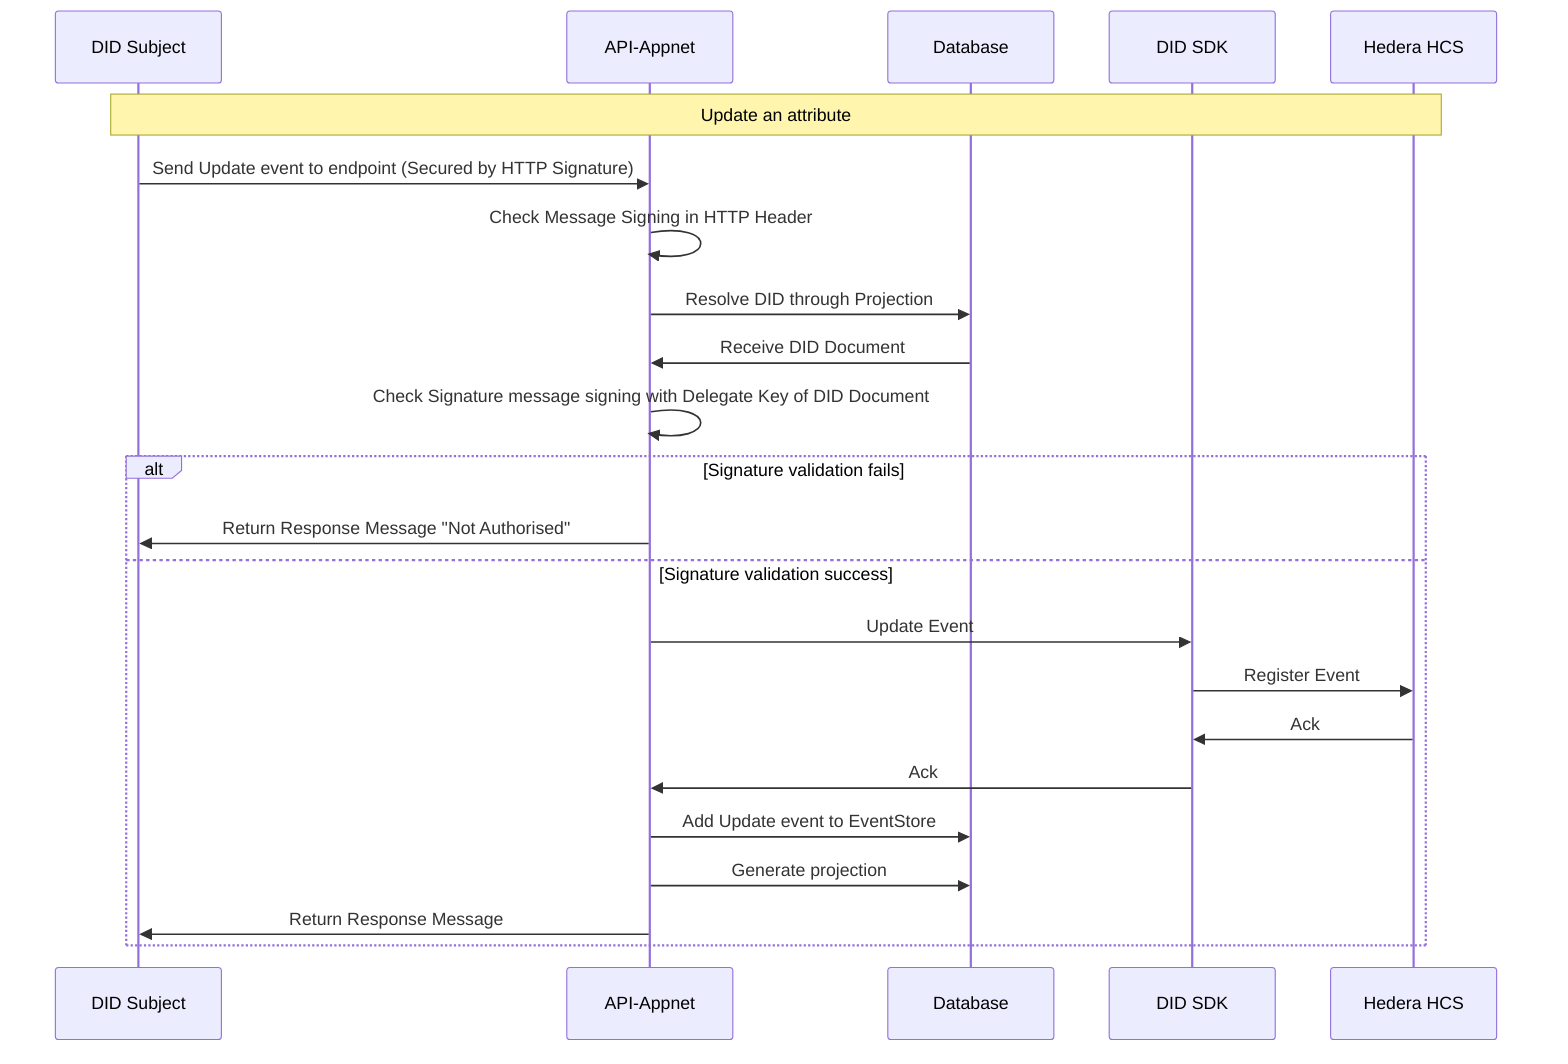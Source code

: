 sequenceDiagram

participant Subject as DID Subject
participant API as API-Appnet
participant Database as Database
participant DIDSDK as DID SDK
participant HCS as Hedera HCS

note over Subject,HCS: Update an attribute
Subject ->> API: Send Update event to endpoint (Secured by HTTP Signature)
API ->> API: Check Message Signing in HTTP Header
API ->> Database: Resolve DID through Projection
Database ->> API: Receive DID Document
API ->> API: Check Signature message signing with Delegate Key of DID Document
alt Signature validation fails
API ->> Subject: Return Response Message "Not Authorised"
else Signature validation success
API ->> DIDSDK: Update Event
DIDSDK ->> HCS: Register Event
HCS ->> DIDSDK: Ack
DIDSDK ->> API: Ack
API ->> Database: Add Update event to EventStore
API ->> Database: Generate projection
API ->> Subject: Return Response Message
end